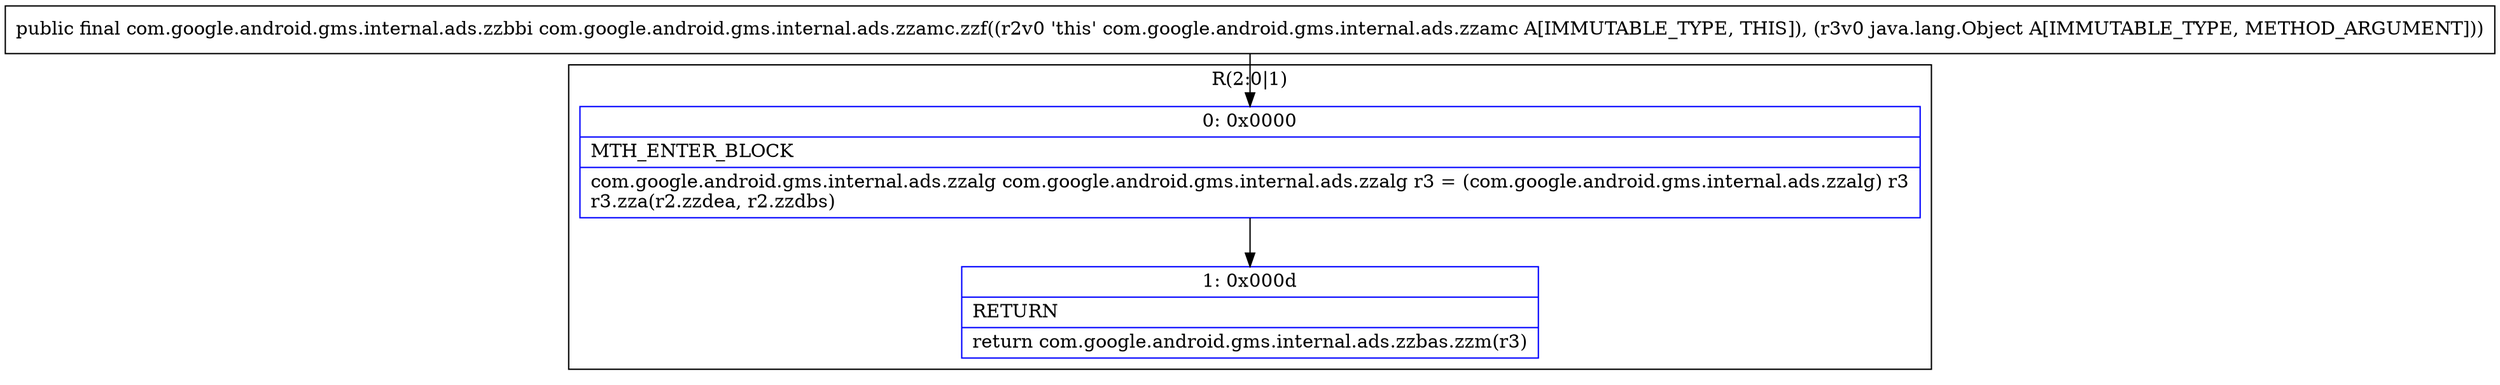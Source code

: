 digraph "CFG forcom.google.android.gms.internal.ads.zzamc.zzf(Ljava\/lang\/Object;)Lcom\/google\/android\/gms\/internal\/ads\/zzbbi;" {
subgraph cluster_Region_1143556025 {
label = "R(2:0|1)";
node [shape=record,color=blue];
Node_0 [shape=record,label="{0\:\ 0x0000|MTH_ENTER_BLOCK\l|com.google.android.gms.internal.ads.zzalg com.google.android.gms.internal.ads.zzalg r3 = (com.google.android.gms.internal.ads.zzalg) r3\lr3.zza(r2.zzdea, r2.zzdbs)\l}"];
Node_1 [shape=record,label="{1\:\ 0x000d|RETURN\l|return com.google.android.gms.internal.ads.zzbas.zzm(r3)\l}"];
}
MethodNode[shape=record,label="{public final com.google.android.gms.internal.ads.zzbbi com.google.android.gms.internal.ads.zzamc.zzf((r2v0 'this' com.google.android.gms.internal.ads.zzamc A[IMMUTABLE_TYPE, THIS]), (r3v0 java.lang.Object A[IMMUTABLE_TYPE, METHOD_ARGUMENT])) }"];
MethodNode -> Node_0;
Node_0 -> Node_1;
}

